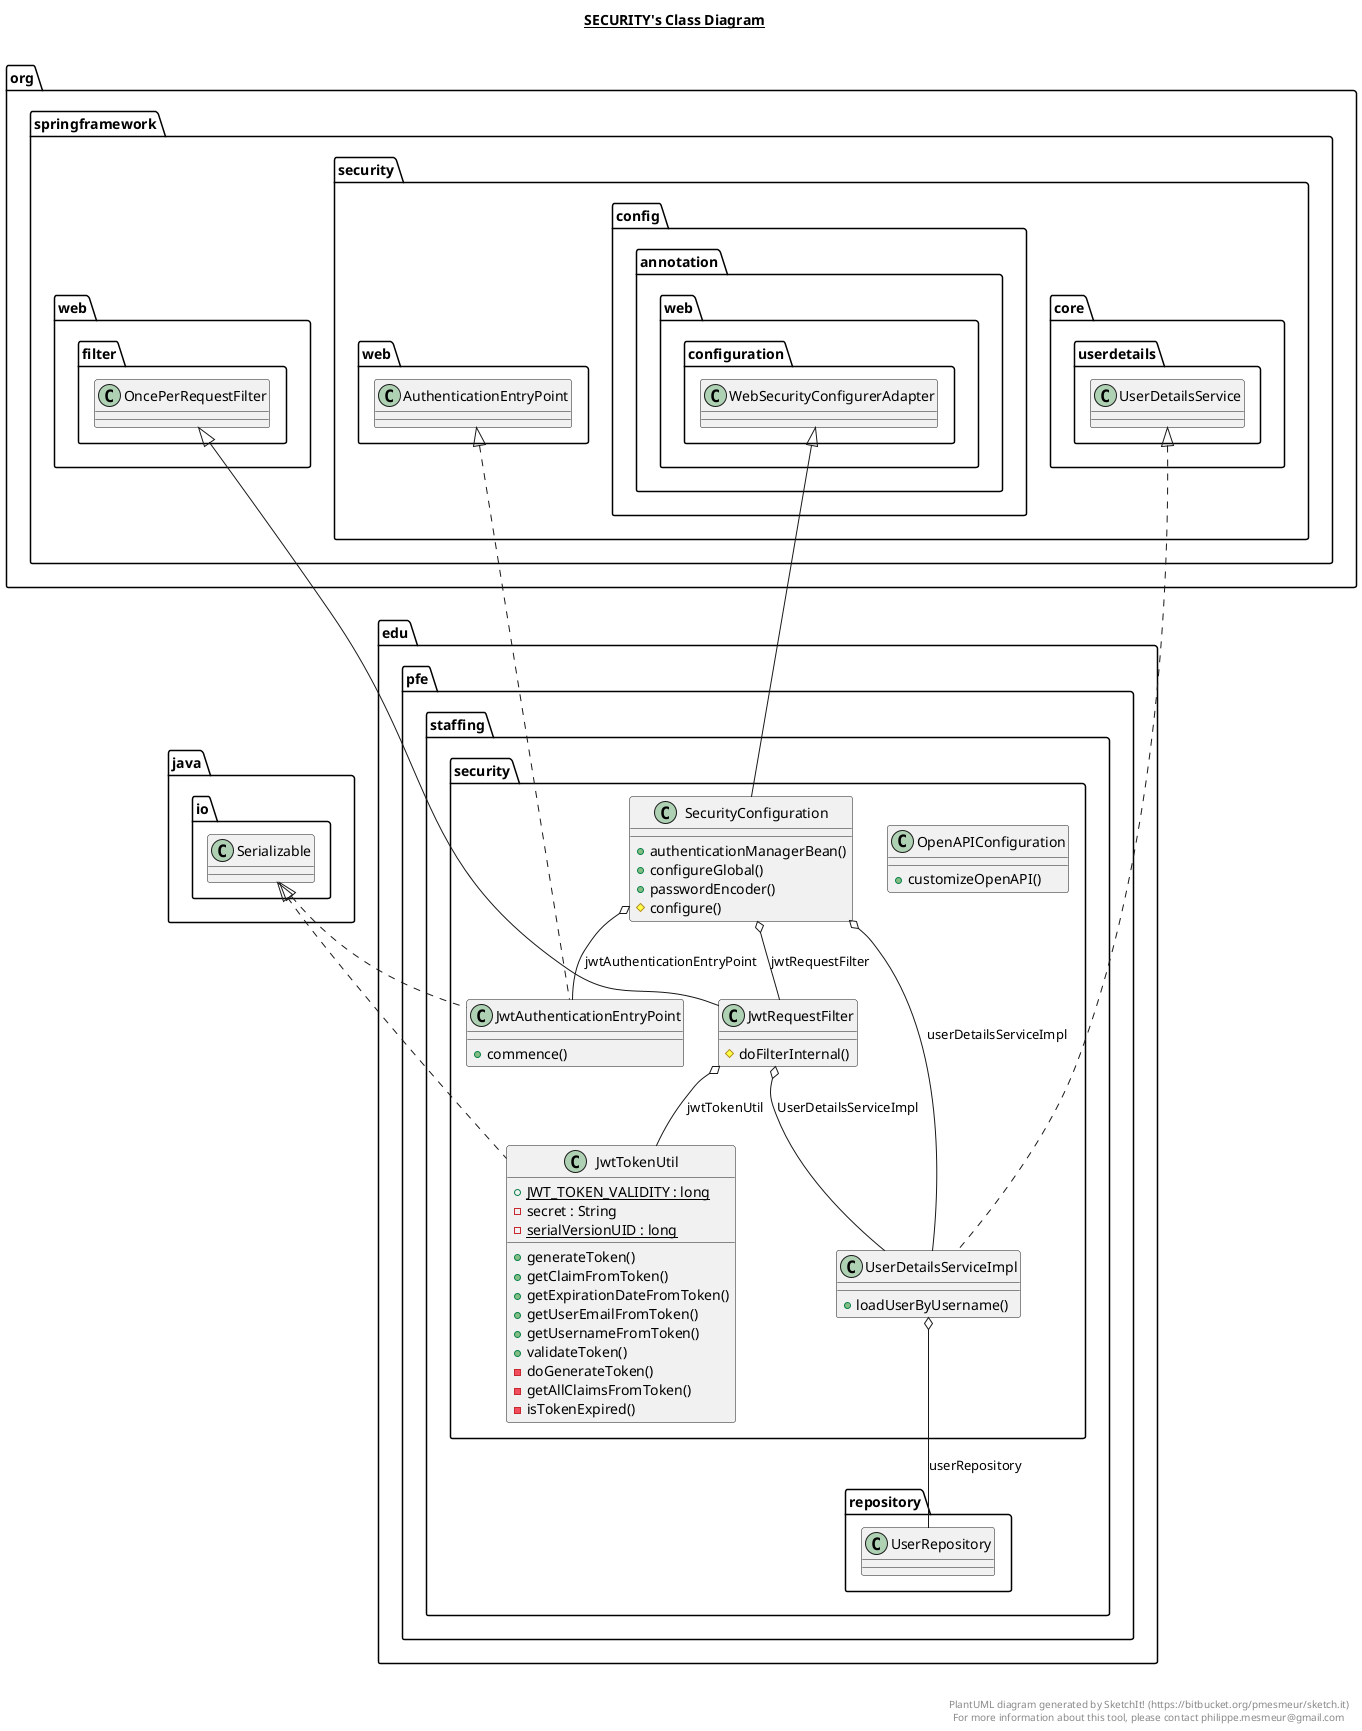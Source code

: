 @startuml

title __SECURITY's Class Diagram__\n

  namespace edu.pfe.staffing {
    namespace security {
      class edu.pfe.staffing.security.JwtAuthenticationEntryPoint {
          + commence()
      }
    }
  }
  

  namespace edu.pfe.staffing {
    namespace security {
      class edu.pfe.staffing.security.JwtRequestFilter {
          # doFilterInternal()
      }
    }
  }
  

  namespace edu.pfe.staffing {
    namespace security {
      class edu.pfe.staffing.security.JwtTokenUtil {
          {static} + JWT_TOKEN_VALIDITY : long
          - secret : String
          {static} - serialVersionUID : long
          + generateToken()
          + getClaimFromToken()
          + getExpirationDateFromToken()
          + getUserEmailFromToken()
          + getUsernameFromToken()
          + validateToken()
          - doGenerateToken()
          - getAllClaimsFromToken()
          - isTokenExpired()
      }
    }
  }
  

  namespace edu.pfe.staffing {
    namespace security {
      class edu.pfe.staffing.security.OpenAPIConfiguration {
          + customizeOpenAPI()
      }
    }
  }
  

  namespace edu.pfe.staffing {
    namespace security {
      class edu.pfe.staffing.security.SecurityConfiguration {
          + authenticationManagerBean()
          + configureGlobal()
          + passwordEncoder()
          # configure()
      }
    }
  }
  

  namespace edu.pfe.staffing {
    namespace security {
      class edu.pfe.staffing.security.UserDetailsServiceImpl {
          + loadUserByUsername()
      }
    }
  }
  

  edu.pfe.staffing.security.JwtAuthenticationEntryPoint .up.|> java.io.Serializable
  edu.pfe.staffing.security.JwtAuthenticationEntryPoint .up.|> org.springframework.security.web.AuthenticationEntryPoint
  edu.pfe.staffing.security.JwtRequestFilter -up-|> org.springframework.web.filter.OncePerRequestFilter
  edu.pfe.staffing.security.JwtRequestFilter o-- edu.pfe.staffing.security.UserDetailsServiceImpl : UserDetailsServiceImpl
  edu.pfe.staffing.security.JwtRequestFilter o-- edu.pfe.staffing.security.JwtTokenUtil : jwtTokenUtil
  edu.pfe.staffing.security.JwtTokenUtil .up.|> java.io.Serializable
  edu.pfe.staffing.security.SecurityConfiguration -up-|> org.springframework.security.config.annotation.web.configuration.WebSecurityConfigurerAdapter
  edu.pfe.staffing.security.SecurityConfiguration o-- edu.pfe.staffing.security.JwtAuthenticationEntryPoint : jwtAuthenticationEntryPoint
  edu.pfe.staffing.security.SecurityConfiguration o-- edu.pfe.staffing.security.JwtRequestFilter : jwtRequestFilter
  edu.pfe.staffing.security.SecurityConfiguration o-- edu.pfe.staffing.security.UserDetailsServiceImpl : userDetailsServiceImpl
  edu.pfe.staffing.security.UserDetailsServiceImpl .up.|> org.springframework.security.core.userdetails.UserDetailsService
  edu.pfe.staffing.security.UserDetailsServiceImpl o-- edu.pfe.staffing.repository.UserRepository : userRepository


right footer


PlantUML diagram generated by SketchIt! (https://bitbucket.org/pmesmeur/sketch.it)
For more information about this tool, please contact philippe.mesmeur@gmail.com
endfooter

@enduml
